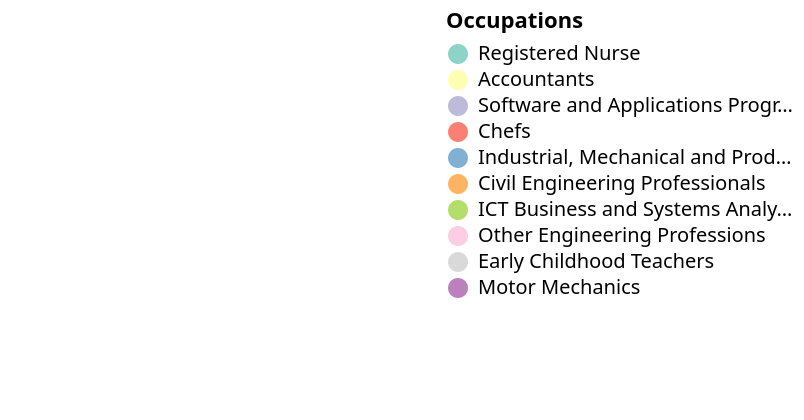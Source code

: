 {
  "$schema": "https://vega.github.io/schema/vega-lite/v6.json",
  "description": "Top 10 Migrant Occupations in Australia 2023-24",
  "data": {
    "values": [
      {"category": "Registered Nurse", "value": 9813},
      {"category": "Accountants", "value": 4570},
      {"category": "Software and Applications Programmer", "value": 4243},
      {"category": "Chefs", "value": 3957},
      {
        "category": "Industrial, Mechanical and Production Engineers",
        "value": 2509
      },
      {"category": "Civil Engineering Professionals", "value": 2380},
      {"category": "ICT Business and Systems Analysts", "value": 2232},
      {"category": "Other Engineering Professions", "value": 1556},
      {"category": "Early Childhood Teachers", "value": 1429},
      {"category": "Motor Mechanics", "value": 1319}
    ]
  },
  "layer": [
    {
      "mark": {"type": "arc", "innerRadius": 100},
      "encoding": {
        "theta": {"field": "value", "type": "quantitative"},
        "color": {
          "field": "category",
          "type": "nominal",
          "scale": {
            "domain": [
              "Registered Nurse",
              "Accountants",
              "Software and Applications Programmer",
              "Chefs",
              "Industrial, Mechanical and Production Engineers",
              "Civil Engineering Professionals",
              "ICT Business and Systems Analysts",
              "Other Engineering Professions",
              "Early Childhood Teachers",
              "Motor Mechanics"
            ],
            "range": [
              "#8dd3c7",
              "#ffffb3",
              "#bebada",
              "#fb8072",
              "#80b1d3",
              "#fdb462",
              "#b3de69",
              "#fccde5",
              "#d9d9d9",
              "#bc80bd"
            ]
          },
          "legend": {"title": "Occupations"}
        },
        "tooltip": [
          {"field": "category", "type": "nominal", "title": "Occupantion"},
          {
            "field": "value",
            "type": "quantitative",
            "aggregate": "sum",
            "title": "Occupants",
            "format": ","
          }
        ]
      }
    }
  ],
  "config": {}
}